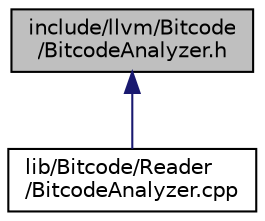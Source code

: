 digraph "include/llvm/Bitcode/BitcodeAnalyzer.h"
{
 // LATEX_PDF_SIZE
  bgcolor="transparent";
  edge [fontname="Helvetica",fontsize="10",labelfontname="Helvetica",labelfontsize="10"];
  node [fontname="Helvetica",fontsize="10",shape=record];
  Node1 [label="include/llvm/Bitcode\l/BitcodeAnalyzer.h",height=0.2,width=0.4,color="black", fillcolor="grey75", style="filled", fontcolor="black",tooltip=" "];
  Node1 -> Node2 [dir="back",color="midnightblue",fontsize="10",style="solid",fontname="Helvetica"];
  Node2 [label="lib/Bitcode/Reader\l/BitcodeAnalyzer.cpp",height=0.2,width=0.4,color="black",URL="$BitcodeAnalyzer_8cpp.html",tooltip=" "];
}
